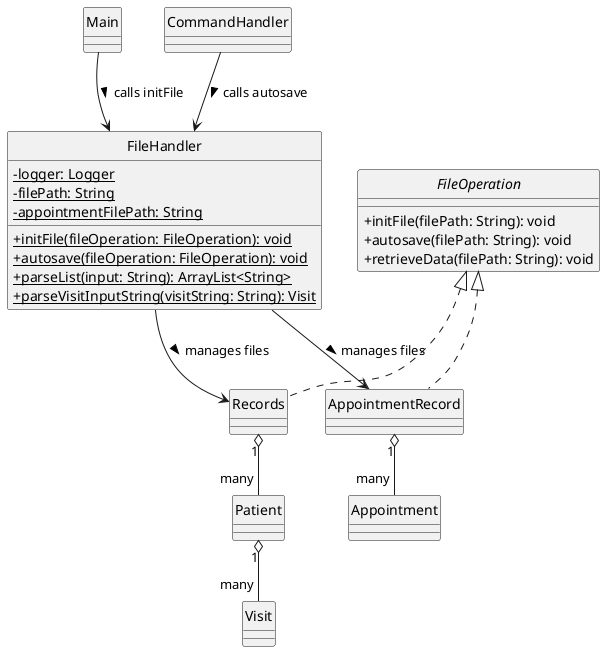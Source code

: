 @startuml
'https://plantuml.com/class-diagram
skinparam classAttributeIconSize 0
hide circle

class FileHandler {
    -{static} logger: Logger
    -{static} filePath: String
    -{static} appointmentFilePath: String
    +{static} initFile(fileOperation: FileOperation): void
    +{static} autosave(fileOperation: FileOperation): void
    +{static} parseList(input: String): ArrayList<String>
    +{static} parseVisitInputString(visitString: String): Visit
}

class Main {

}

class CommandHandler {

}

interface FileOperation {
    +initFile(filePath: String): void
    +autosave(filePath: String): void
    +retrieveData(filePath: String): void
}

class Records {
}

class AppointmentRecord {
}

class Visit {
}

class Patient {
}

class Appointment {
}

FileOperation <|.. Records
FileOperation <|.. AppointmentRecord

Main --> FileHandler : calls initFile >
CommandHandler --> FileHandler : calls autosave >

FileHandler --> Records : manages files >
FileHandler --> AppointmentRecord : manages files >
Records "1" o-- "many" Patient
Patient "1" o-- "many" Visit
AppointmentRecord "1" o-- "many" Appointment

@enduml